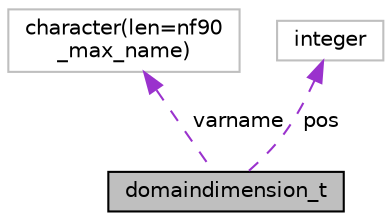 digraph "domaindimension_t"
{
 // INTERACTIVE_SVG=YES
 // LATEX_PDF_SIZE
  edge [fontname="Helvetica",fontsize="10",labelfontname="Helvetica",labelfontsize="10"];
  node [fontname="Helvetica",fontsize="10",shape=record];
  Node1 [label="domaindimension_t",height=0.2,width=0.4,color="black", fillcolor="grey75", style="filled", fontcolor="black",tooltip="Domain variable."];
  Node2 -> Node1 [dir="back",color="darkorchid3",fontsize="10",style="dashed",label=" varname" ,fontname="Helvetica"];
  Node2 [label="character(len=nf90\l_max_name)",height=0.2,width=0.4,color="grey75", fillcolor="white", style="filled",tooltip=" "];
  Node3 -> Node1 [dir="back",color="darkorchid3",fontsize="10",style="dashed",label=" pos" ,fontname="Helvetica"];
  Node3 [label="integer",height=0.2,width=0.4,color="grey75", fillcolor="white", style="filled",tooltip=" "];
}
